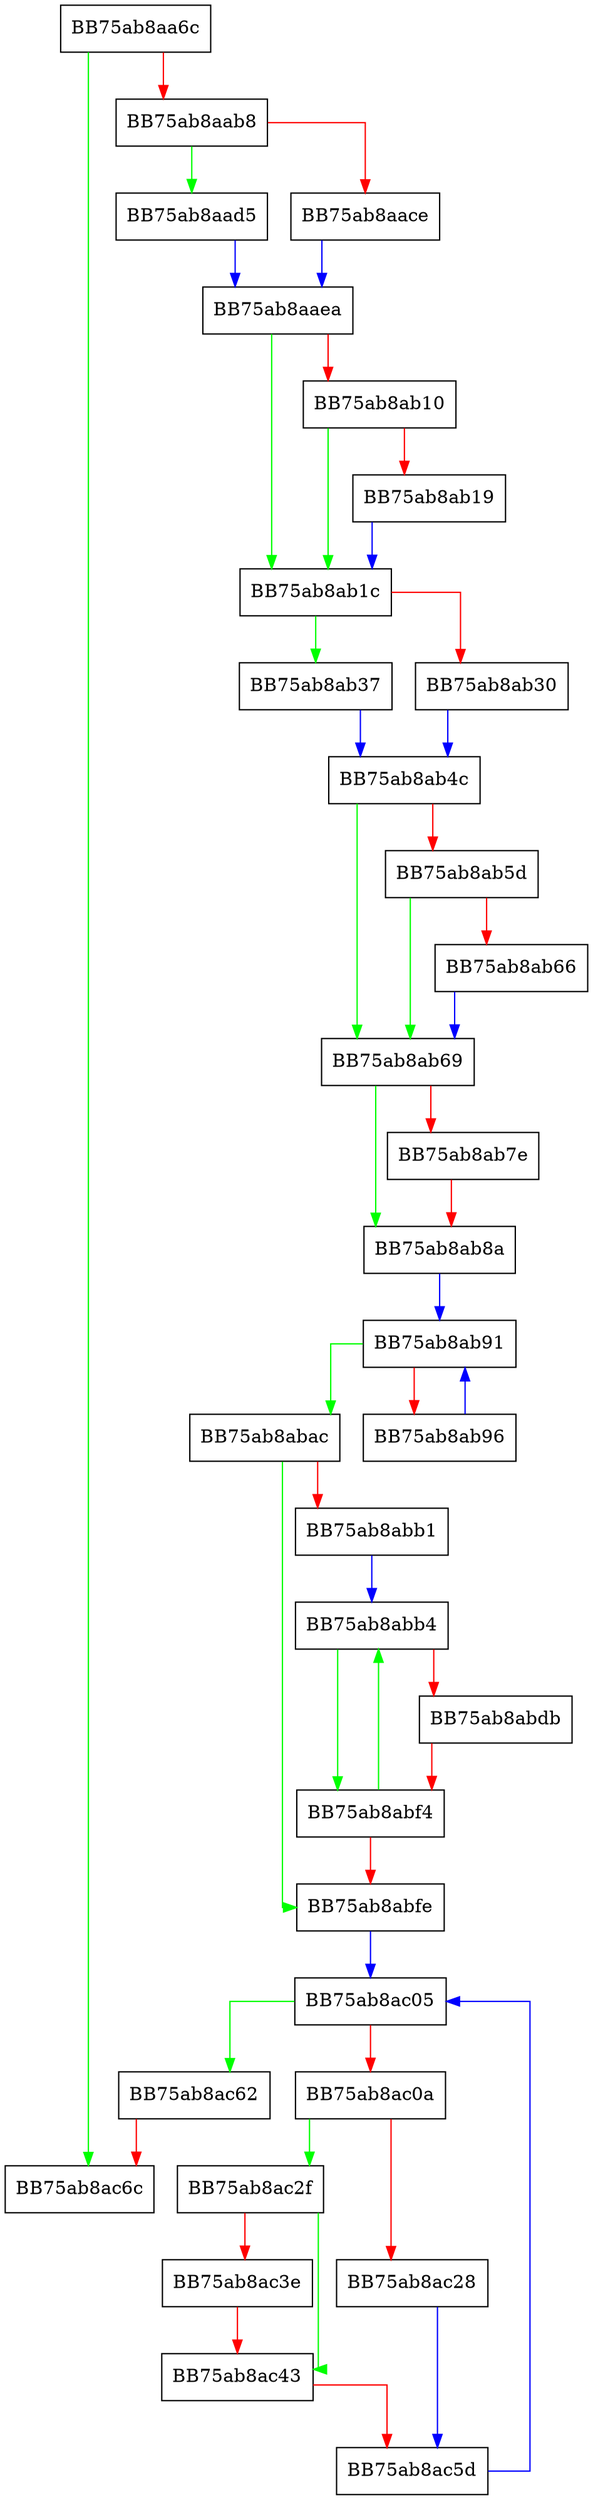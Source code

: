 digraph UpdateAllowed {
  node [shape="box"];
  graph [splines=ortho];
  BB75ab8aa6c -> BB75ab8ac6c [color="green"];
  BB75ab8aa6c -> BB75ab8aab8 [color="red"];
  BB75ab8aab8 -> BB75ab8aad5 [color="green"];
  BB75ab8aab8 -> BB75ab8aace [color="red"];
  BB75ab8aace -> BB75ab8aaea [color="blue"];
  BB75ab8aad5 -> BB75ab8aaea [color="blue"];
  BB75ab8aaea -> BB75ab8ab1c [color="green"];
  BB75ab8aaea -> BB75ab8ab10 [color="red"];
  BB75ab8ab10 -> BB75ab8ab1c [color="green"];
  BB75ab8ab10 -> BB75ab8ab19 [color="red"];
  BB75ab8ab19 -> BB75ab8ab1c [color="blue"];
  BB75ab8ab1c -> BB75ab8ab37 [color="green"];
  BB75ab8ab1c -> BB75ab8ab30 [color="red"];
  BB75ab8ab30 -> BB75ab8ab4c [color="blue"];
  BB75ab8ab37 -> BB75ab8ab4c [color="blue"];
  BB75ab8ab4c -> BB75ab8ab69 [color="green"];
  BB75ab8ab4c -> BB75ab8ab5d [color="red"];
  BB75ab8ab5d -> BB75ab8ab69 [color="green"];
  BB75ab8ab5d -> BB75ab8ab66 [color="red"];
  BB75ab8ab66 -> BB75ab8ab69 [color="blue"];
  BB75ab8ab69 -> BB75ab8ab8a [color="green"];
  BB75ab8ab69 -> BB75ab8ab7e [color="red"];
  BB75ab8ab7e -> BB75ab8ab8a [color="red"];
  BB75ab8ab8a -> BB75ab8ab91 [color="blue"];
  BB75ab8ab91 -> BB75ab8abac [color="green"];
  BB75ab8ab91 -> BB75ab8ab96 [color="red"];
  BB75ab8ab96 -> BB75ab8ab91 [color="blue"];
  BB75ab8abac -> BB75ab8abfe [color="green"];
  BB75ab8abac -> BB75ab8abb1 [color="red"];
  BB75ab8abb1 -> BB75ab8abb4 [color="blue"];
  BB75ab8abb4 -> BB75ab8abf4 [color="green"];
  BB75ab8abb4 -> BB75ab8abdb [color="red"];
  BB75ab8abdb -> BB75ab8abf4 [color="red"];
  BB75ab8abf4 -> BB75ab8abb4 [color="green"];
  BB75ab8abf4 -> BB75ab8abfe [color="red"];
  BB75ab8abfe -> BB75ab8ac05 [color="blue"];
  BB75ab8ac05 -> BB75ab8ac62 [color="green"];
  BB75ab8ac05 -> BB75ab8ac0a [color="red"];
  BB75ab8ac0a -> BB75ab8ac2f [color="green"];
  BB75ab8ac0a -> BB75ab8ac28 [color="red"];
  BB75ab8ac28 -> BB75ab8ac5d [color="blue"];
  BB75ab8ac2f -> BB75ab8ac43 [color="green"];
  BB75ab8ac2f -> BB75ab8ac3e [color="red"];
  BB75ab8ac3e -> BB75ab8ac43 [color="red"];
  BB75ab8ac43 -> BB75ab8ac5d [color="red"];
  BB75ab8ac5d -> BB75ab8ac05 [color="blue"];
  BB75ab8ac62 -> BB75ab8ac6c [color="red"];
}